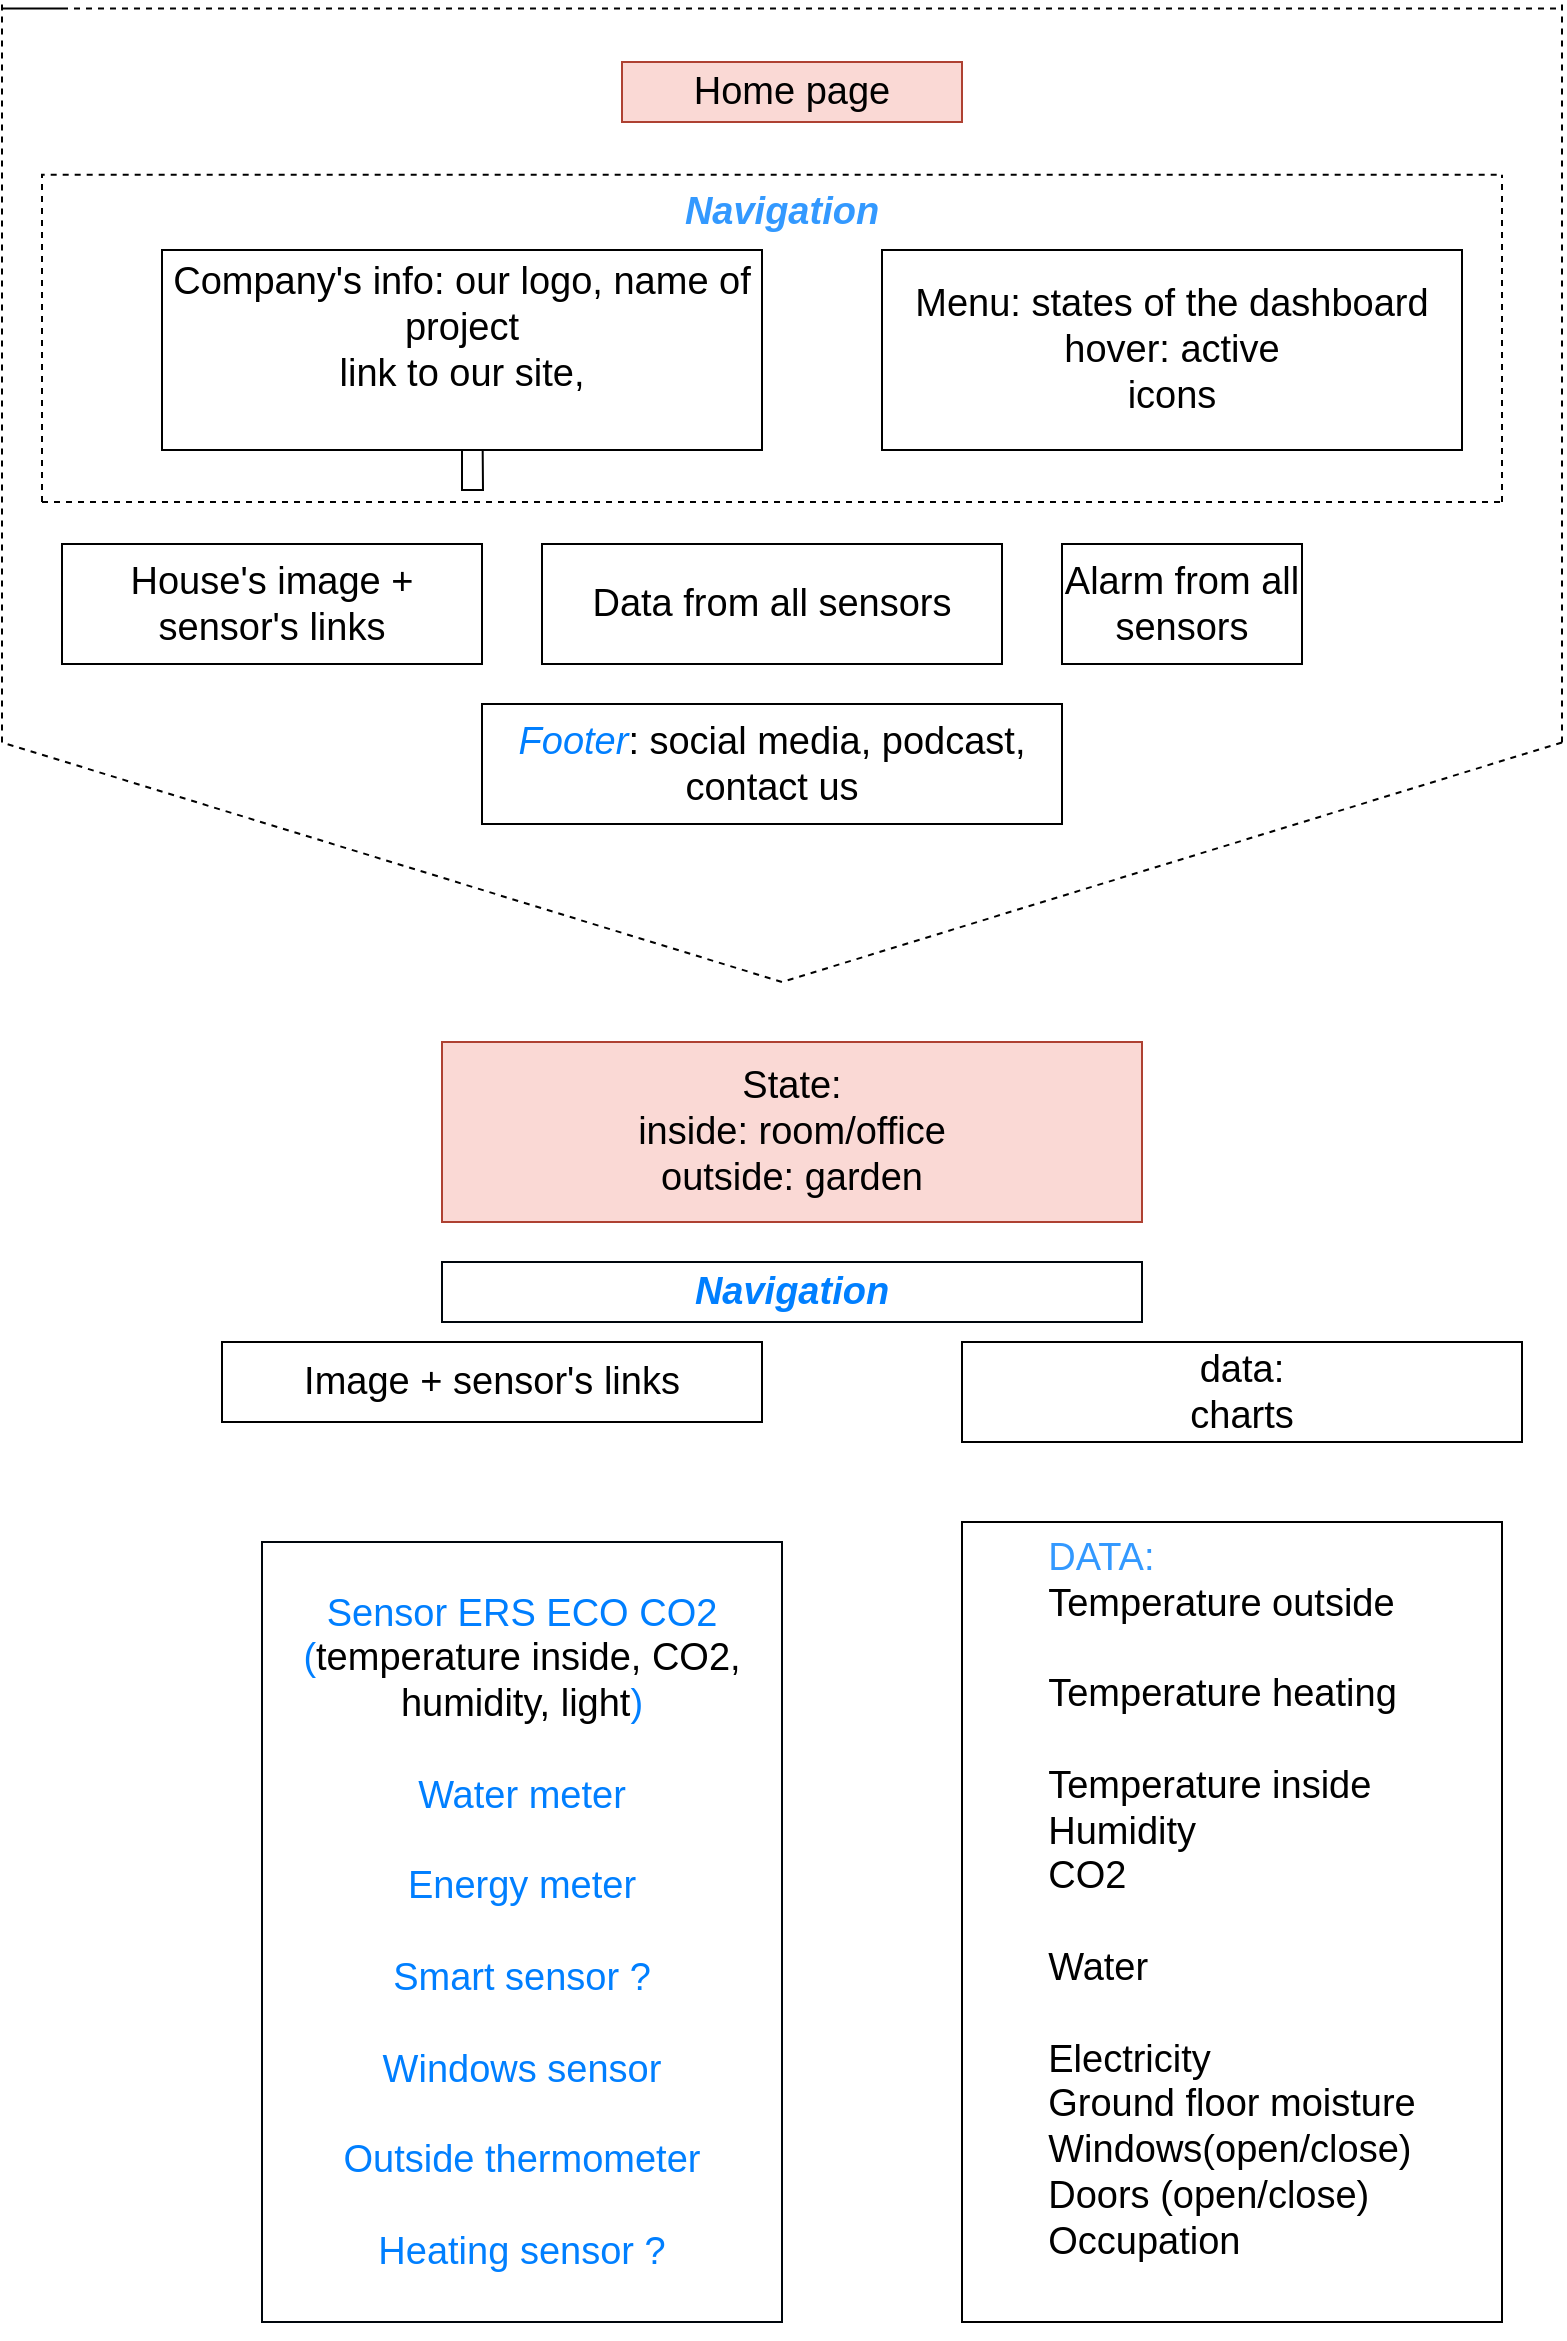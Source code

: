 <mxfile version="20.6.0" type="github">
  <diagram id="zNRqwmhwt8EUDC5XJ66e" name="Page-1">
    <mxGraphModel dx="2066" dy="1180" grid="1" gridSize="10" guides="1" tooltips="1" connect="1" arrows="1" fold="1" page="1" pageScale="1" pageWidth="850" pageHeight="1100" math="0" shadow="0">
      <root>
        <mxCell id="0" />
        <mxCell id="1" parent="0" />
        <mxCell id="5-WwUPLBj0hoFkO52xAp-3" value="House&#39;s image + sensor&#39;s links" style="rounded=0;whiteSpace=wrap;html=1;fontSize=19;" parent="1" vertex="1">
          <mxGeometry x="50" y="291" width="210" height="60" as="geometry" />
        </mxCell>
        <mxCell id="5-WwUPLBj0hoFkO52xAp-4" value="Data from all sensors" style="rounded=0;whiteSpace=wrap;html=1;fontSize=19;" parent="1" vertex="1">
          <mxGeometry x="290" y="291" width="230" height="60" as="geometry" />
        </mxCell>
        <mxCell id="5-WwUPLBj0hoFkO52xAp-5" value="Alarm from all sensors" style="rounded=0;whiteSpace=wrap;html=1;fontSize=19;" parent="1" vertex="1">
          <mxGeometry x="550" y="291" width="120" height="60" as="geometry" />
        </mxCell>
        <mxCell id="5-WwUPLBj0hoFkO52xAp-9" style="edgeStyle=orthogonalEdgeStyle;rounded=0;orthogonalLoop=1;jettySize=auto;html=1;exitX=0.5;exitY=1;exitDx=0;exitDy=0;fontSize=19;" parent="1" source="5-WwUPLBj0hoFkO52xAp-6" edge="1">
          <mxGeometry relative="1" as="geometry">
            <mxPoint x="260" y="200" as="targetPoint" />
          </mxGeometry>
        </mxCell>
        <mxCell id="5-WwUPLBj0hoFkO52xAp-6" value="&lt;div&gt;Company&#39;s info: our logo, name of project&lt;/div&gt;&lt;div&gt;link to our site,&lt;/div&gt;&lt;div&gt;&lt;br&gt;&lt;/div&gt;" style="rounded=0;whiteSpace=wrap;html=1;fontSize=19;" parent="1" vertex="1">
          <mxGeometry x="100" y="144" width="300" height="100" as="geometry" />
        </mxCell>
        <mxCell id="5-WwUPLBj0hoFkO52xAp-7" value="&lt;div&gt;Menu: states of the dashboard&lt;/div&gt;&lt;div&gt;hover: active&lt;/div&gt;&lt;div&gt;icons&lt;br&gt;&lt;/div&gt;" style="rounded=0;whiteSpace=wrap;html=1;fontSize=19;" parent="1" vertex="1">
          <mxGeometry x="460" y="144" width="290" height="100" as="geometry" />
        </mxCell>
        <mxCell id="5-WwUPLBj0hoFkO52xAp-14" value="Home page" style="text;html=1;strokeColor=#ae4132;fillColor=#fad9d5;align=center;verticalAlign=middle;whiteSpace=wrap;rounded=0;fontSize=19;" parent="1" vertex="1">
          <mxGeometry x="330" y="50" width="170" height="30" as="geometry" />
        </mxCell>
        <mxCell id="5-WwUPLBj0hoFkO52xAp-18" value="&lt;div&gt;State: &lt;br&gt;&lt;/div&gt;&lt;div&gt;inside: room/office&lt;/div&gt;&lt;div&gt;outside: garden&lt;br&gt;&lt;/div&gt;" style="text;html=1;strokeColor=#ae4132;fillColor=#fad9d5;align=center;verticalAlign=middle;whiteSpace=wrap;rounded=0;fontSize=19;" parent="1" vertex="1">
          <mxGeometry x="240" y="540" width="350" height="90" as="geometry" />
        </mxCell>
        <mxCell id="5-WwUPLBj0hoFkO52xAp-19" value="&lt;div&gt;&lt;font color=&quot;#007FFF&quot;&gt;&lt;i&gt;Footer&lt;/i&gt;&lt;/font&gt;: social media, podcast,&lt;/div&gt;&lt;div&gt;contact us&lt;br&gt;&lt;/div&gt;" style="rounded=0;whiteSpace=wrap;html=1;fontSize=19;" parent="1" vertex="1">
          <mxGeometry x="260" y="371" width="290" height="60" as="geometry" />
        </mxCell>
        <mxCell id="5-WwUPLBj0hoFkO52xAp-20" value="Image + sensor&#39;s links" style="rounded=0;whiteSpace=wrap;html=1;fontSize=19;" parent="1" vertex="1">
          <mxGeometry x="130" y="690" width="270" height="40" as="geometry" />
        </mxCell>
        <mxCell id="5-WwUPLBj0hoFkO52xAp-21" value="&lt;div&gt;data:&lt;/div&gt;&lt;div&gt;charts&lt;br&gt;&lt;/div&gt;" style="rounded=0;whiteSpace=wrap;html=1;fontSize=19;" parent="1" vertex="1">
          <mxGeometry x="500" y="690" width="280" height="50" as="geometry" />
        </mxCell>
        <mxCell id="5-WwUPLBj0hoFkO52xAp-26" value="" style="group" parent="1" vertex="1" connectable="0">
          <mxGeometry x="40" y="106.34" width="730" height="163.66" as="geometry" />
        </mxCell>
        <mxCell id="5-WwUPLBj0hoFkO52xAp-22" value="" style="endArrow=none;dashed=1;html=1;rounded=0;fontSize=19;" parent="5-WwUPLBj0hoFkO52xAp-26" edge="1">
          <mxGeometry width="50" height="50" relative="1" as="geometry">
            <mxPoint y="163.66" as="sourcePoint" />
            <mxPoint x="730" y="163.66" as="targetPoint" />
          </mxGeometry>
        </mxCell>
        <mxCell id="5-WwUPLBj0hoFkO52xAp-24" value="" style="endArrow=none;dashed=1;html=1;rounded=0;fontSize=19;" parent="5-WwUPLBj0hoFkO52xAp-26" edge="1">
          <mxGeometry width="50" height="50" relative="1" as="geometry">
            <mxPoint y="163.66" as="sourcePoint" />
            <mxPoint x="730" as="targetPoint" />
            <Array as="points">
              <mxPoint />
            </Array>
          </mxGeometry>
        </mxCell>
        <mxCell id="5-WwUPLBj0hoFkO52xAp-25" value="" style="endArrow=none;dashed=1;html=1;rounded=0;fontSize=19;" parent="5-WwUPLBj0hoFkO52xAp-26" edge="1">
          <mxGeometry width="50" height="50" relative="1" as="geometry">
            <mxPoint x="730" y="163.66" as="sourcePoint" />
            <mxPoint x="730" as="targetPoint" />
          </mxGeometry>
        </mxCell>
        <mxCell id="5-WwUPLBj0hoFkO52xAp-31" value="" style="group" parent="1" vertex="1" connectable="0">
          <mxGeometry x="20" y="20" width="780" height="490" as="geometry" />
        </mxCell>
        <mxCell id="5-WwUPLBj0hoFkO52xAp-12" value="" style="endArrow=none;dashed=1;html=1;rounded=0;fontSize=19;" parent="5-WwUPLBj0hoFkO52xAp-31" edge="1">
          <mxGeometry width="50" height="50" relative="1" as="geometry">
            <mxPoint x="780" y="370.222" as="sourcePoint" />
            <mxPoint y="370.222" as="targetPoint" />
            <Array as="points">
              <mxPoint x="390" y="490.0" />
            </Array>
          </mxGeometry>
        </mxCell>
        <mxCell id="5-WwUPLBj0hoFkO52xAp-13" value="" style="endArrow=none;dashed=1;html=1;rounded=0;fontSize=19;" parent="5-WwUPLBj0hoFkO52xAp-31" edge="1">
          <mxGeometry width="50" height="50" relative="1" as="geometry">
            <mxPoint x="780" y="370.222" as="sourcePoint" />
            <mxPoint x="780" as="targetPoint" />
          </mxGeometry>
        </mxCell>
        <mxCell id="5-WwUPLBj0hoFkO52xAp-15" value="" style="endArrow=none;dashed=1;html=1;rounded=0;fontSize=19;" parent="5-WwUPLBj0hoFkO52xAp-31" edge="1">
          <mxGeometry width="50" height="50" relative="1" as="geometry">
            <mxPoint y="370.222" as="sourcePoint" />
            <mxPoint as="targetPoint" />
          </mxGeometry>
        </mxCell>
        <mxCell id="5-WwUPLBj0hoFkO52xAp-16" value="" style="endArrow=none;dashed=1;html=1;rounded=0;fontSize=19;" parent="5-WwUPLBj0hoFkO52xAp-31" edge="1">
          <mxGeometry width="50" height="50" relative="1" as="geometry">
            <mxPoint x="30" y="3.267" as="sourcePoint" />
            <mxPoint x="780" y="3.267" as="targetPoint" />
            <Array as="points">
              <mxPoint y="3.267" />
              <mxPoint x="30" y="3.267" />
            </Array>
          </mxGeometry>
        </mxCell>
        <mxCell id="5-WwUPLBj0hoFkO52xAp-32" value="Navigation" style="text;html=1;align=center;verticalAlign=middle;whiteSpace=wrap;rounded=0;fontSize=19;fontStyle=3;fontColor=#3399FF;" parent="5-WwUPLBj0hoFkO52xAp-31" vertex="1">
          <mxGeometry x="360" y="90" width="60" height="30" as="geometry" />
        </mxCell>
        <mxCell id="qWBdLTRW1uxHAdSCUCcN-2" value="&lt;div align=&quot;left&quot;&gt;DATA:&lt;font color=&quot;#000000&quot;&gt;&lt;br&gt;&lt;/font&gt;&lt;/div&gt;&lt;div align=&quot;left&quot;&gt;&lt;font color=&quot;#000000&quot;&gt;Temperature outside&amp;nbsp;&amp;nbsp; &lt;br&gt;&lt;/font&gt;&lt;/div&gt;&lt;div align=&quot;left&quot;&gt;&lt;div&gt;&lt;br&gt;&lt;/div&gt;&lt;div&gt;&lt;font color=&quot;#000000&quot;&gt;Temperature heating&lt;br&gt;&lt;/font&gt;&lt;/div&gt;&lt;div&gt;&lt;font color=&quot;#000000&quot;&gt;&lt;br&gt;&lt;/font&gt;&lt;/div&gt;&lt;div&gt;&lt;div&gt;&lt;font color=&quot;#000000&quot;&gt;Temperature inside&lt;/font&gt;&lt;/div&gt;&lt;/div&gt;&lt;/div&gt;&lt;div align=&quot;left&quot;&gt;&lt;font color=&quot;#000000&quot;&gt;Humidity&lt;/font&gt;&lt;br&gt;&lt;/div&gt;&lt;div align=&quot;left&quot;&gt;&lt;font color=&quot;#000000&quot;&gt;CO2&lt;/font&gt;&lt;/div&gt;&lt;div align=&quot;left&quot;&gt;&lt;font color=&quot;#000000&quot;&gt;&lt;br&gt;&lt;/font&gt;&lt;/div&gt;&lt;div align=&quot;left&quot;&gt;&lt;font color=&quot;#000000&quot;&gt;Water &lt;br&gt;&lt;/font&gt;&lt;/div&gt;&lt;div align=&quot;left&quot;&gt;&lt;font color=&quot;#000000&quot;&gt;&lt;br&gt;&lt;/font&gt;&lt;/div&gt;&lt;div align=&quot;left&quot;&gt;&lt;font color=&quot;#000000&quot;&gt;Electricity&lt;/font&gt;&lt;br&gt;&lt;/div&gt;&lt;div align=&quot;left&quot;&gt;&lt;font color=&quot;#000000&quot;&gt;Ground floor moisture&lt;/font&gt;&lt;br&gt;&lt;/div&gt;&lt;div align=&quot;left&quot;&gt;&lt;font color=&quot;#000000&quot;&gt;Windows(open/close)&lt;/font&gt;&lt;/div&gt;&lt;div align=&quot;left&quot;&gt;&lt;font color=&quot;#000000&quot;&gt;Doors (open/close)&lt;/font&gt;&lt;br&gt;&lt;/div&gt;&lt;div align=&quot;left&quot;&gt;&lt;font color=&quot;#000000&quot;&gt;Occupation&lt;/font&gt;&lt;/div&gt;&lt;div&gt;&lt;font color=&quot;#000000&quot;&gt;&lt;br&gt;&lt;/font&gt;&lt;/div&gt;" style="rounded=0;whiteSpace=wrap;html=1;fontSize=19;fontColor=#3399FF;align=center;" parent="1" vertex="1">
          <mxGeometry x="500" y="780" width="270" height="400" as="geometry" />
        </mxCell>
        <mxCell id="PkoF5WW3h1mMY5e2k3KO-2" value="Navigation" style="rounded=0;whiteSpace=wrap;html=1;fontSize=19;strokeColor=#00060D;fontColor=#007FFF;fontStyle=3" vertex="1" parent="1">
          <mxGeometry x="240" y="650" width="350" height="30" as="geometry" />
        </mxCell>
        <mxCell id="PkoF5WW3h1mMY5e2k3KO-3" style="edgeStyle=orthogonalEdgeStyle;rounded=0;orthogonalLoop=1;jettySize=auto;html=1;exitX=0.5;exitY=1;exitDx=0;exitDy=0;fontSize=19;fontColor=#007FFF;" edge="1" parent="1" source="qWBdLTRW1uxHAdSCUCcN-2" target="qWBdLTRW1uxHAdSCUCcN-2">
          <mxGeometry relative="1" as="geometry" />
        </mxCell>
        <mxCell id="PkoF5WW3h1mMY5e2k3KO-4" value="&lt;div&gt;Sensor ERS ECO CO2 (&lt;font color=&quot;#000000&quot;&gt;temperature inside, CO2, humidity, light&lt;/font&gt;)&lt;/div&gt;&lt;div&gt;&lt;br&gt;&lt;/div&gt;&lt;div&gt;Water meter&lt;/div&gt;&lt;div&gt;&lt;br&gt;&lt;/div&gt;&lt;div&gt;Energy meter&lt;/div&gt;&lt;div&gt;&lt;br&gt;&lt;/div&gt;&lt;div&gt;Smart sensor ?&lt;/div&gt;&lt;div&gt;&lt;br&gt;&lt;/div&gt;&lt;div&gt;Windows sensor&lt;/div&gt;&lt;div&gt;&lt;br&gt;&lt;/div&gt;&lt;div&gt;Outside thermometer&lt;/div&gt;&lt;div&gt;&lt;br&gt;&lt;/div&gt;&lt;div&gt;Heating sensor ?&lt;br&gt;&lt;/div&gt;" style="rounded=0;whiteSpace=wrap;html=1;strokeColor=#00060D;fontSize=19;fontColor=#007FFF;" vertex="1" parent="1">
          <mxGeometry x="150" y="790" width="260" height="390" as="geometry" />
        </mxCell>
      </root>
    </mxGraphModel>
  </diagram>
</mxfile>
